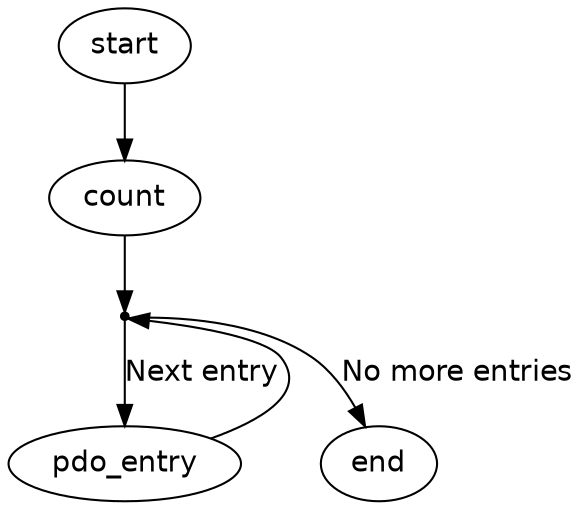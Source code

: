 
/* $Id$ */

digraph pdo_entry_read {

    start [fontname="Helvetica"]
    start -> count [weight=5]

    count [fontname="Helvetica"]
    count -> action_next [weight=5]

    action_next [shape=point,label=""]
    action_next -> pdo_entry [fontname="Helvetica", label="Next entry", weight=5]
    action_next -> end [fontname="Helvetica", label="No more entries"]

    pdo_entry [fontname="Helvetica"]
    pdo_entry -> action_next

    end [fontname="Helvetica"]
}
